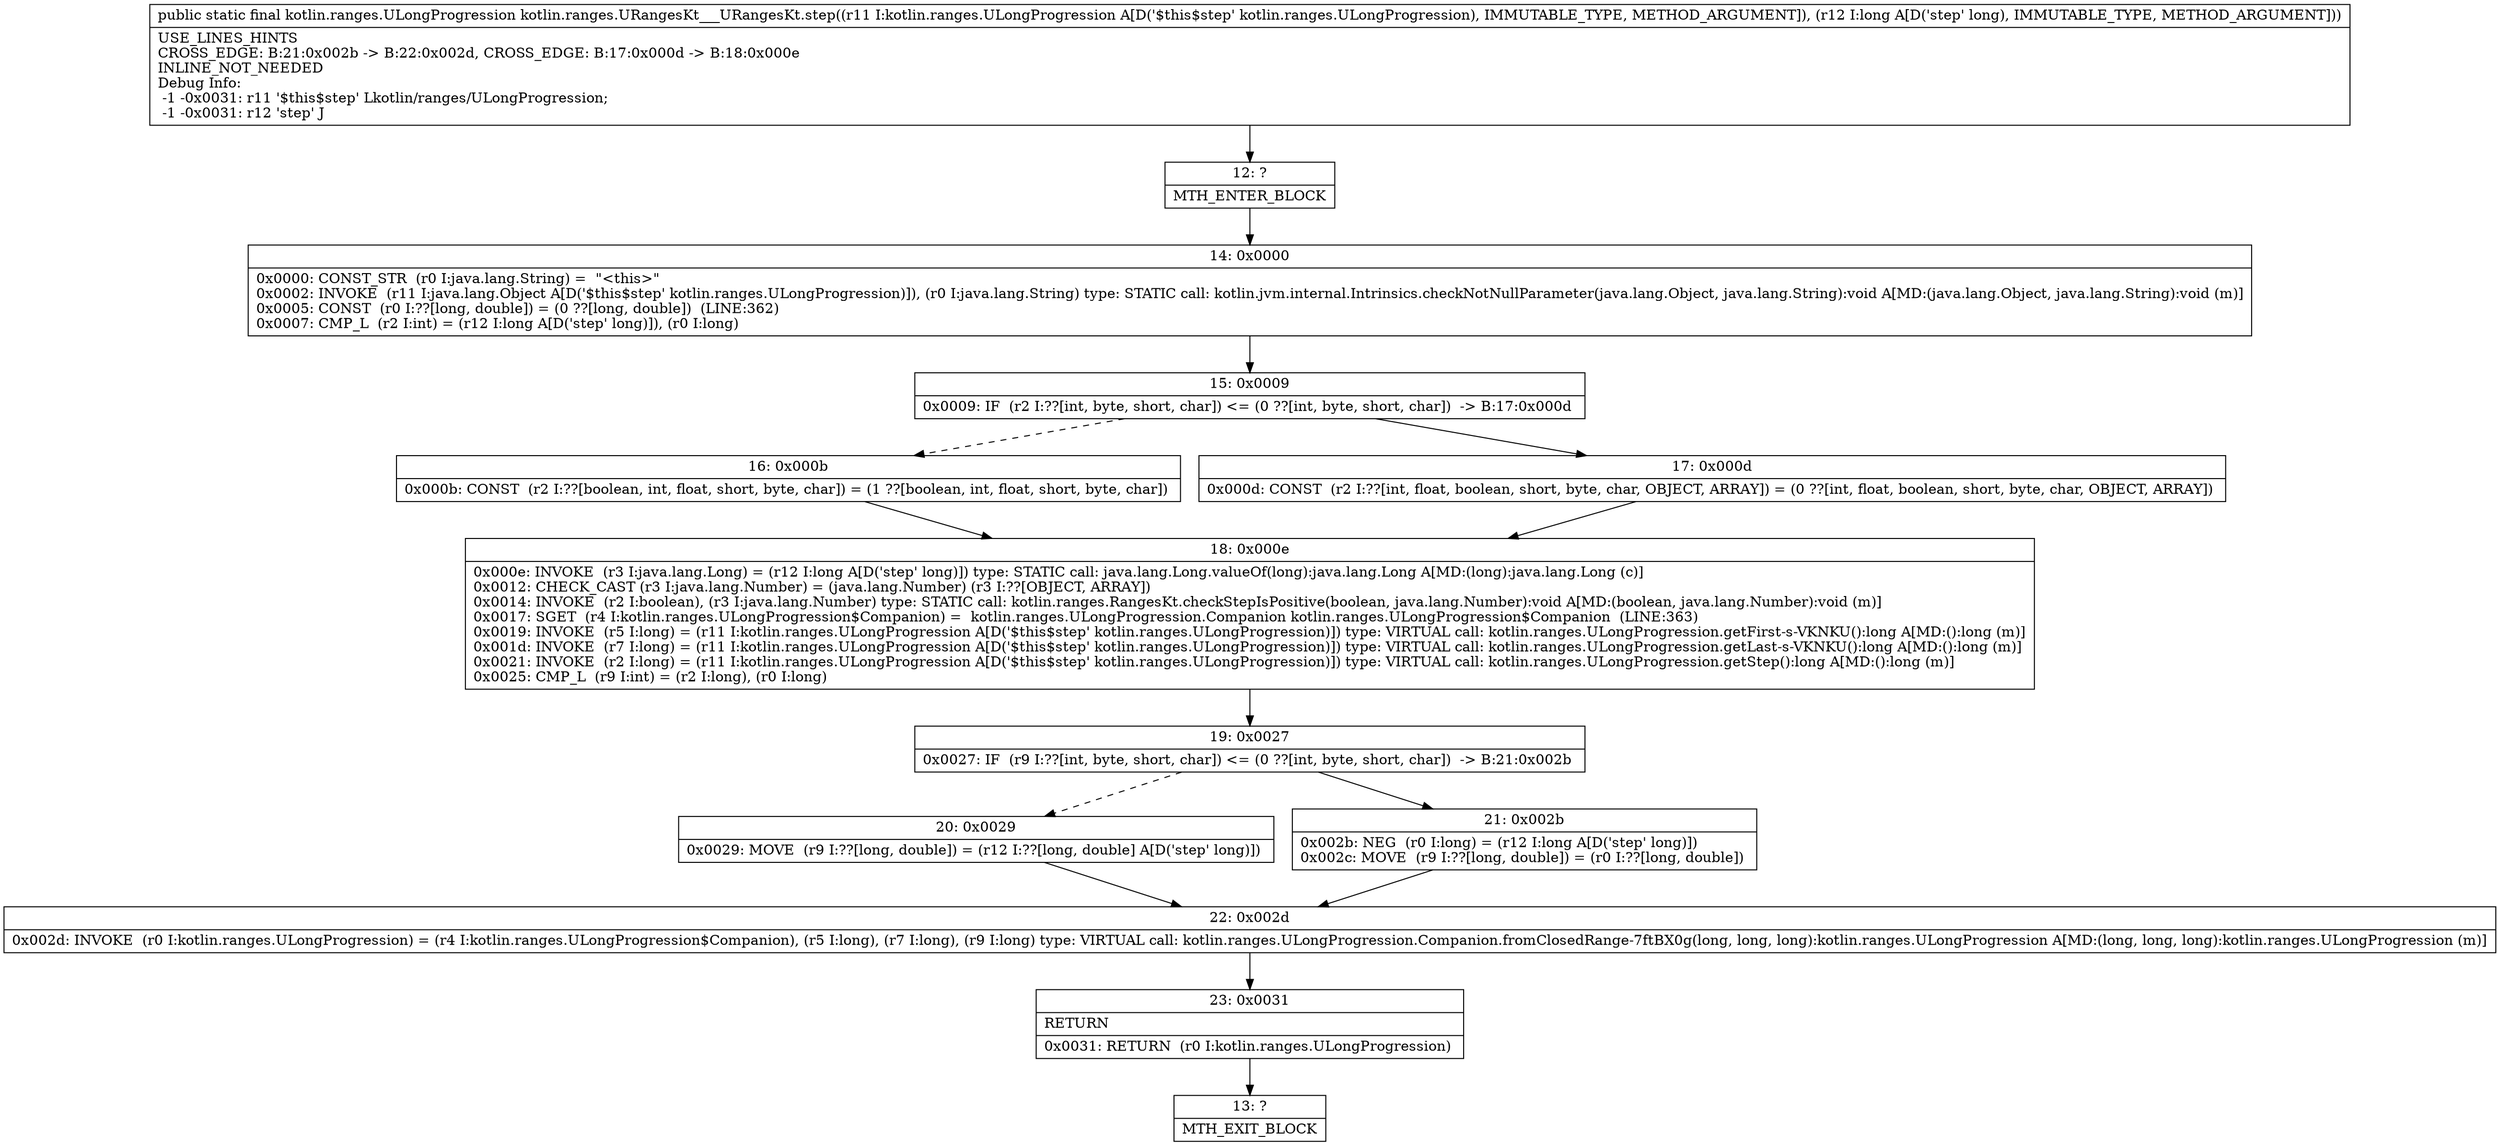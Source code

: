 digraph "CFG forkotlin.ranges.URangesKt___URangesKt.step(Lkotlin\/ranges\/ULongProgression;J)Lkotlin\/ranges\/ULongProgression;" {
Node_12 [shape=record,label="{12\:\ ?|MTH_ENTER_BLOCK\l}"];
Node_14 [shape=record,label="{14\:\ 0x0000|0x0000: CONST_STR  (r0 I:java.lang.String) =  \"\<this\>\" \l0x0002: INVOKE  (r11 I:java.lang.Object A[D('$this$step' kotlin.ranges.ULongProgression)]), (r0 I:java.lang.String) type: STATIC call: kotlin.jvm.internal.Intrinsics.checkNotNullParameter(java.lang.Object, java.lang.String):void A[MD:(java.lang.Object, java.lang.String):void (m)]\l0x0005: CONST  (r0 I:??[long, double]) = (0 ??[long, double])  (LINE:362)\l0x0007: CMP_L  (r2 I:int) = (r12 I:long A[D('step' long)]), (r0 I:long) \l}"];
Node_15 [shape=record,label="{15\:\ 0x0009|0x0009: IF  (r2 I:??[int, byte, short, char]) \<= (0 ??[int, byte, short, char])  \-\> B:17:0x000d \l}"];
Node_16 [shape=record,label="{16\:\ 0x000b|0x000b: CONST  (r2 I:??[boolean, int, float, short, byte, char]) = (1 ??[boolean, int, float, short, byte, char]) \l}"];
Node_18 [shape=record,label="{18\:\ 0x000e|0x000e: INVOKE  (r3 I:java.lang.Long) = (r12 I:long A[D('step' long)]) type: STATIC call: java.lang.Long.valueOf(long):java.lang.Long A[MD:(long):java.lang.Long (c)]\l0x0012: CHECK_CAST (r3 I:java.lang.Number) = (java.lang.Number) (r3 I:??[OBJECT, ARRAY]) \l0x0014: INVOKE  (r2 I:boolean), (r3 I:java.lang.Number) type: STATIC call: kotlin.ranges.RangesKt.checkStepIsPositive(boolean, java.lang.Number):void A[MD:(boolean, java.lang.Number):void (m)]\l0x0017: SGET  (r4 I:kotlin.ranges.ULongProgression$Companion) =  kotlin.ranges.ULongProgression.Companion kotlin.ranges.ULongProgression$Companion  (LINE:363)\l0x0019: INVOKE  (r5 I:long) = (r11 I:kotlin.ranges.ULongProgression A[D('$this$step' kotlin.ranges.ULongProgression)]) type: VIRTUAL call: kotlin.ranges.ULongProgression.getFirst\-s\-VKNKU():long A[MD:():long (m)]\l0x001d: INVOKE  (r7 I:long) = (r11 I:kotlin.ranges.ULongProgression A[D('$this$step' kotlin.ranges.ULongProgression)]) type: VIRTUAL call: kotlin.ranges.ULongProgression.getLast\-s\-VKNKU():long A[MD:():long (m)]\l0x0021: INVOKE  (r2 I:long) = (r11 I:kotlin.ranges.ULongProgression A[D('$this$step' kotlin.ranges.ULongProgression)]) type: VIRTUAL call: kotlin.ranges.ULongProgression.getStep():long A[MD:():long (m)]\l0x0025: CMP_L  (r9 I:int) = (r2 I:long), (r0 I:long) \l}"];
Node_19 [shape=record,label="{19\:\ 0x0027|0x0027: IF  (r9 I:??[int, byte, short, char]) \<= (0 ??[int, byte, short, char])  \-\> B:21:0x002b \l}"];
Node_20 [shape=record,label="{20\:\ 0x0029|0x0029: MOVE  (r9 I:??[long, double]) = (r12 I:??[long, double] A[D('step' long)]) \l}"];
Node_22 [shape=record,label="{22\:\ 0x002d|0x002d: INVOKE  (r0 I:kotlin.ranges.ULongProgression) = (r4 I:kotlin.ranges.ULongProgression$Companion), (r5 I:long), (r7 I:long), (r9 I:long) type: VIRTUAL call: kotlin.ranges.ULongProgression.Companion.fromClosedRange\-7ftBX0g(long, long, long):kotlin.ranges.ULongProgression A[MD:(long, long, long):kotlin.ranges.ULongProgression (m)]\l}"];
Node_23 [shape=record,label="{23\:\ 0x0031|RETURN\l|0x0031: RETURN  (r0 I:kotlin.ranges.ULongProgression) \l}"];
Node_13 [shape=record,label="{13\:\ ?|MTH_EXIT_BLOCK\l}"];
Node_21 [shape=record,label="{21\:\ 0x002b|0x002b: NEG  (r0 I:long) = (r12 I:long A[D('step' long)]) \l0x002c: MOVE  (r9 I:??[long, double]) = (r0 I:??[long, double]) \l}"];
Node_17 [shape=record,label="{17\:\ 0x000d|0x000d: CONST  (r2 I:??[int, float, boolean, short, byte, char, OBJECT, ARRAY]) = (0 ??[int, float, boolean, short, byte, char, OBJECT, ARRAY]) \l}"];
MethodNode[shape=record,label="{public static final kotlin.ranges.ULongProgression kotlin.ranges.URangesKt___URangesKt.step((r11 I:kotlin.ranges.ULongProgression A[D('$this$step' kotlin.ranges.ULongProgression), IMMUTABLE_TYPE, METHOD_ARGUMENT]), (r12 I:long A[D('step' long), IMMUTABLE_TYPE, METHOD_ARGUMENT]))  | USE_LINES_HINTS\lCROSS_EDGE: B:21:0x002b \-\> B:22:0x002d, CROSS_EDGE: B:17:0x000d \-\> B:18:0x000e\lINLINE_NOT_NEEDED\lDebug Info:\l  \-1 \-0x0031: r11 '$this$step' Lkotlin\/ranges\/ULongProgression;\l  \-1 \-0x0031: r12 'step' J\l}"];
MethodNode -> Node_12;Node_12 -> Node_14;
Node_14 -> Node_15;
Node_15 -> Node_16[style=dashed];
Node_15 -> Node_17;
Node_16 -> Node_18;
Node_18 -> Node_19;
Node_19 -> Node_20[style=dashed];
Node_19 -> Node_21;
Node_20 -> Node_22;
Node_22 -> Node_23;
Node_23 -> Node_13;
Node_21 -> Node_22;
Node_17 -> Node_18;
}

